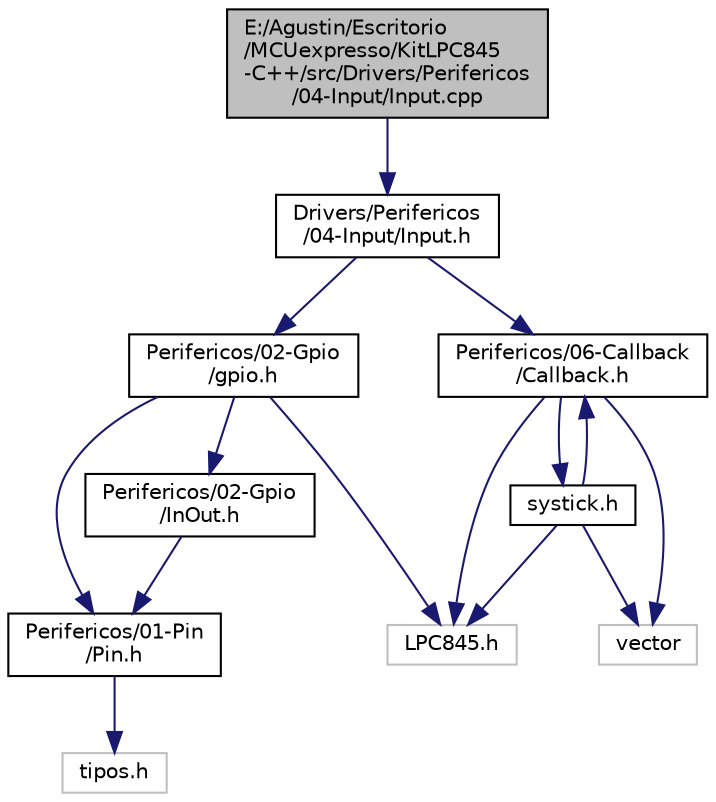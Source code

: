 digraph "E:/Agustin/Escritorio/MCUexpresso/KitLPC845-C++/src/Drivers/Perifericos/04-Input/Input.cpp"
{
 // LATEX_PDF_SIZE
  edge [fontname="Helvetica",fontsize="10",labelfontname="Helvetica",labelfontsize="10"];
  node [fontname="Helvetica",fontsize="10",shape=record];
  Node1 [label="E:/Agustin/Escritorio\l/MCUexpresso/KitLPC845\l-C++/src/Drivers/Perifericos\l/04-Input/Input.cpp",height=0.2,width=0.4,color="black", fillcolor="grey75", style="filled", fontcolor="black",tooltip="funciones miembro de la clase Input"];
  Node1 -> Node2 [color="midnightblue",fontsize="10",style="solid",fontname="Helvetica"];
  Node2 [label="Drivers/Perifericos\l/04-Input/Input.h",height=0.2,width=0.4,color="black", fillcolor="white", style="filled",URL="$_input_8h.html",tooltip="funciones miembro de la clase Input"];
  Node2 -> Node3 [color="midnightblue",fontsize="10",style="solid",fontname="Helvetica"];
  Node3 [label="Perifericos/02-Gpio\l/gpio.h",height=0.2,width=0.4,color="black", fillcolor="white", style="filled",URL="$gpio_8h.html",tooltip="Módulo con clase de manejo de GPIO."];
  Node3 -> Node4 [color="midnightblue",fontsize="10",style="solid",fontname="Helvetica"];
  Node4 [label="LPC845.h",height=0.2,width=0.4,color="grey75", fillcolor="white", style="filled",tooltip=" "];
  Node3 -> Node5 [color="midnightblue",fontsize="10",style="solid",fontname="Helvetica"];
  Node5 [label="Perifericos/01-Pin\l/Pin.h",height=0.2,width=0.4,color="black", fillcolor="white", style="filled",URL="$_pin_8h.html",tooltip="Clase Abstracta de cualquier pin del microcontrolador."];
  Node5 -> Node6 [color="midnightblue",fontsize="10",style="solid",fontname="Helvetica"];
  Node6 [label="tipos.h",height=0.2,width=0.4,color="grey75", fillcolor="white", style="filled",tooltip=" "];
  Node3 -> Node7 [color="midnightblue",fontsize="10",style="solid",fontname="Helvetica"];
  Node7 [label="Perifericos/02-Gpio\l/InOut.h",height=0.2,width=0.4,color="black", fillcolor="white", style="filled",URL="$_in_out_8h.html",tooltip="Clase Abstracta Pura de las GPIO."];
  Node7 -> Node5 [color="midnightblue",fontsize="10",style="solid",fontname="Helvetica"];
  Node2 -> Node8 [color="midnightblue",fontsize="10",style="solid",fontname="Helvetica"];
  Node8 [label="Perifericos/06-Callback\l/Callback.h",height=0.2,width=0.4,color="black", fillcolor="white", style="filled",URL="$_callback_8h.html",tooltip="Clase virtual pura. Esta clase debe ser heredada por las clases que se tienen que enganchar del Systi..."];
  Node8 -> Node4 [color="midnightblue",fontsize="10",style="solid",fontname="Helvetica"];
  Node8 -> Node9 [color="midnightblue",fontsize="10",style="solid",fontname="Helvetica"];
  Node9 [label="vector",height=0.2,width=0.4,color="grey75", fillcolor="white", style="filled",tooltip=" "];
  Node8 -> Node10 [color="midnightblue",fontsize="10",style="solid",fontname="Helvetica"];
  Node10 [label="systick.h",height=0.2,width=0.4,color="black", fillcolor="white", style="filled",URL="$systick_8h.html",tooltip="Firmware del systick."];
  Node10 -> Node4 [color="midnightblue",fontsize="10",style="solid",fontname="Helvetica"];
  Node10 -> Node8 [color="midnightblue",fontsize="10",style="solid",fontname="Helvetica"];
  Node10 -> Node9 [color="midnightblue",fontsize="10",style="solid",fontname="Helvetica"];
}
